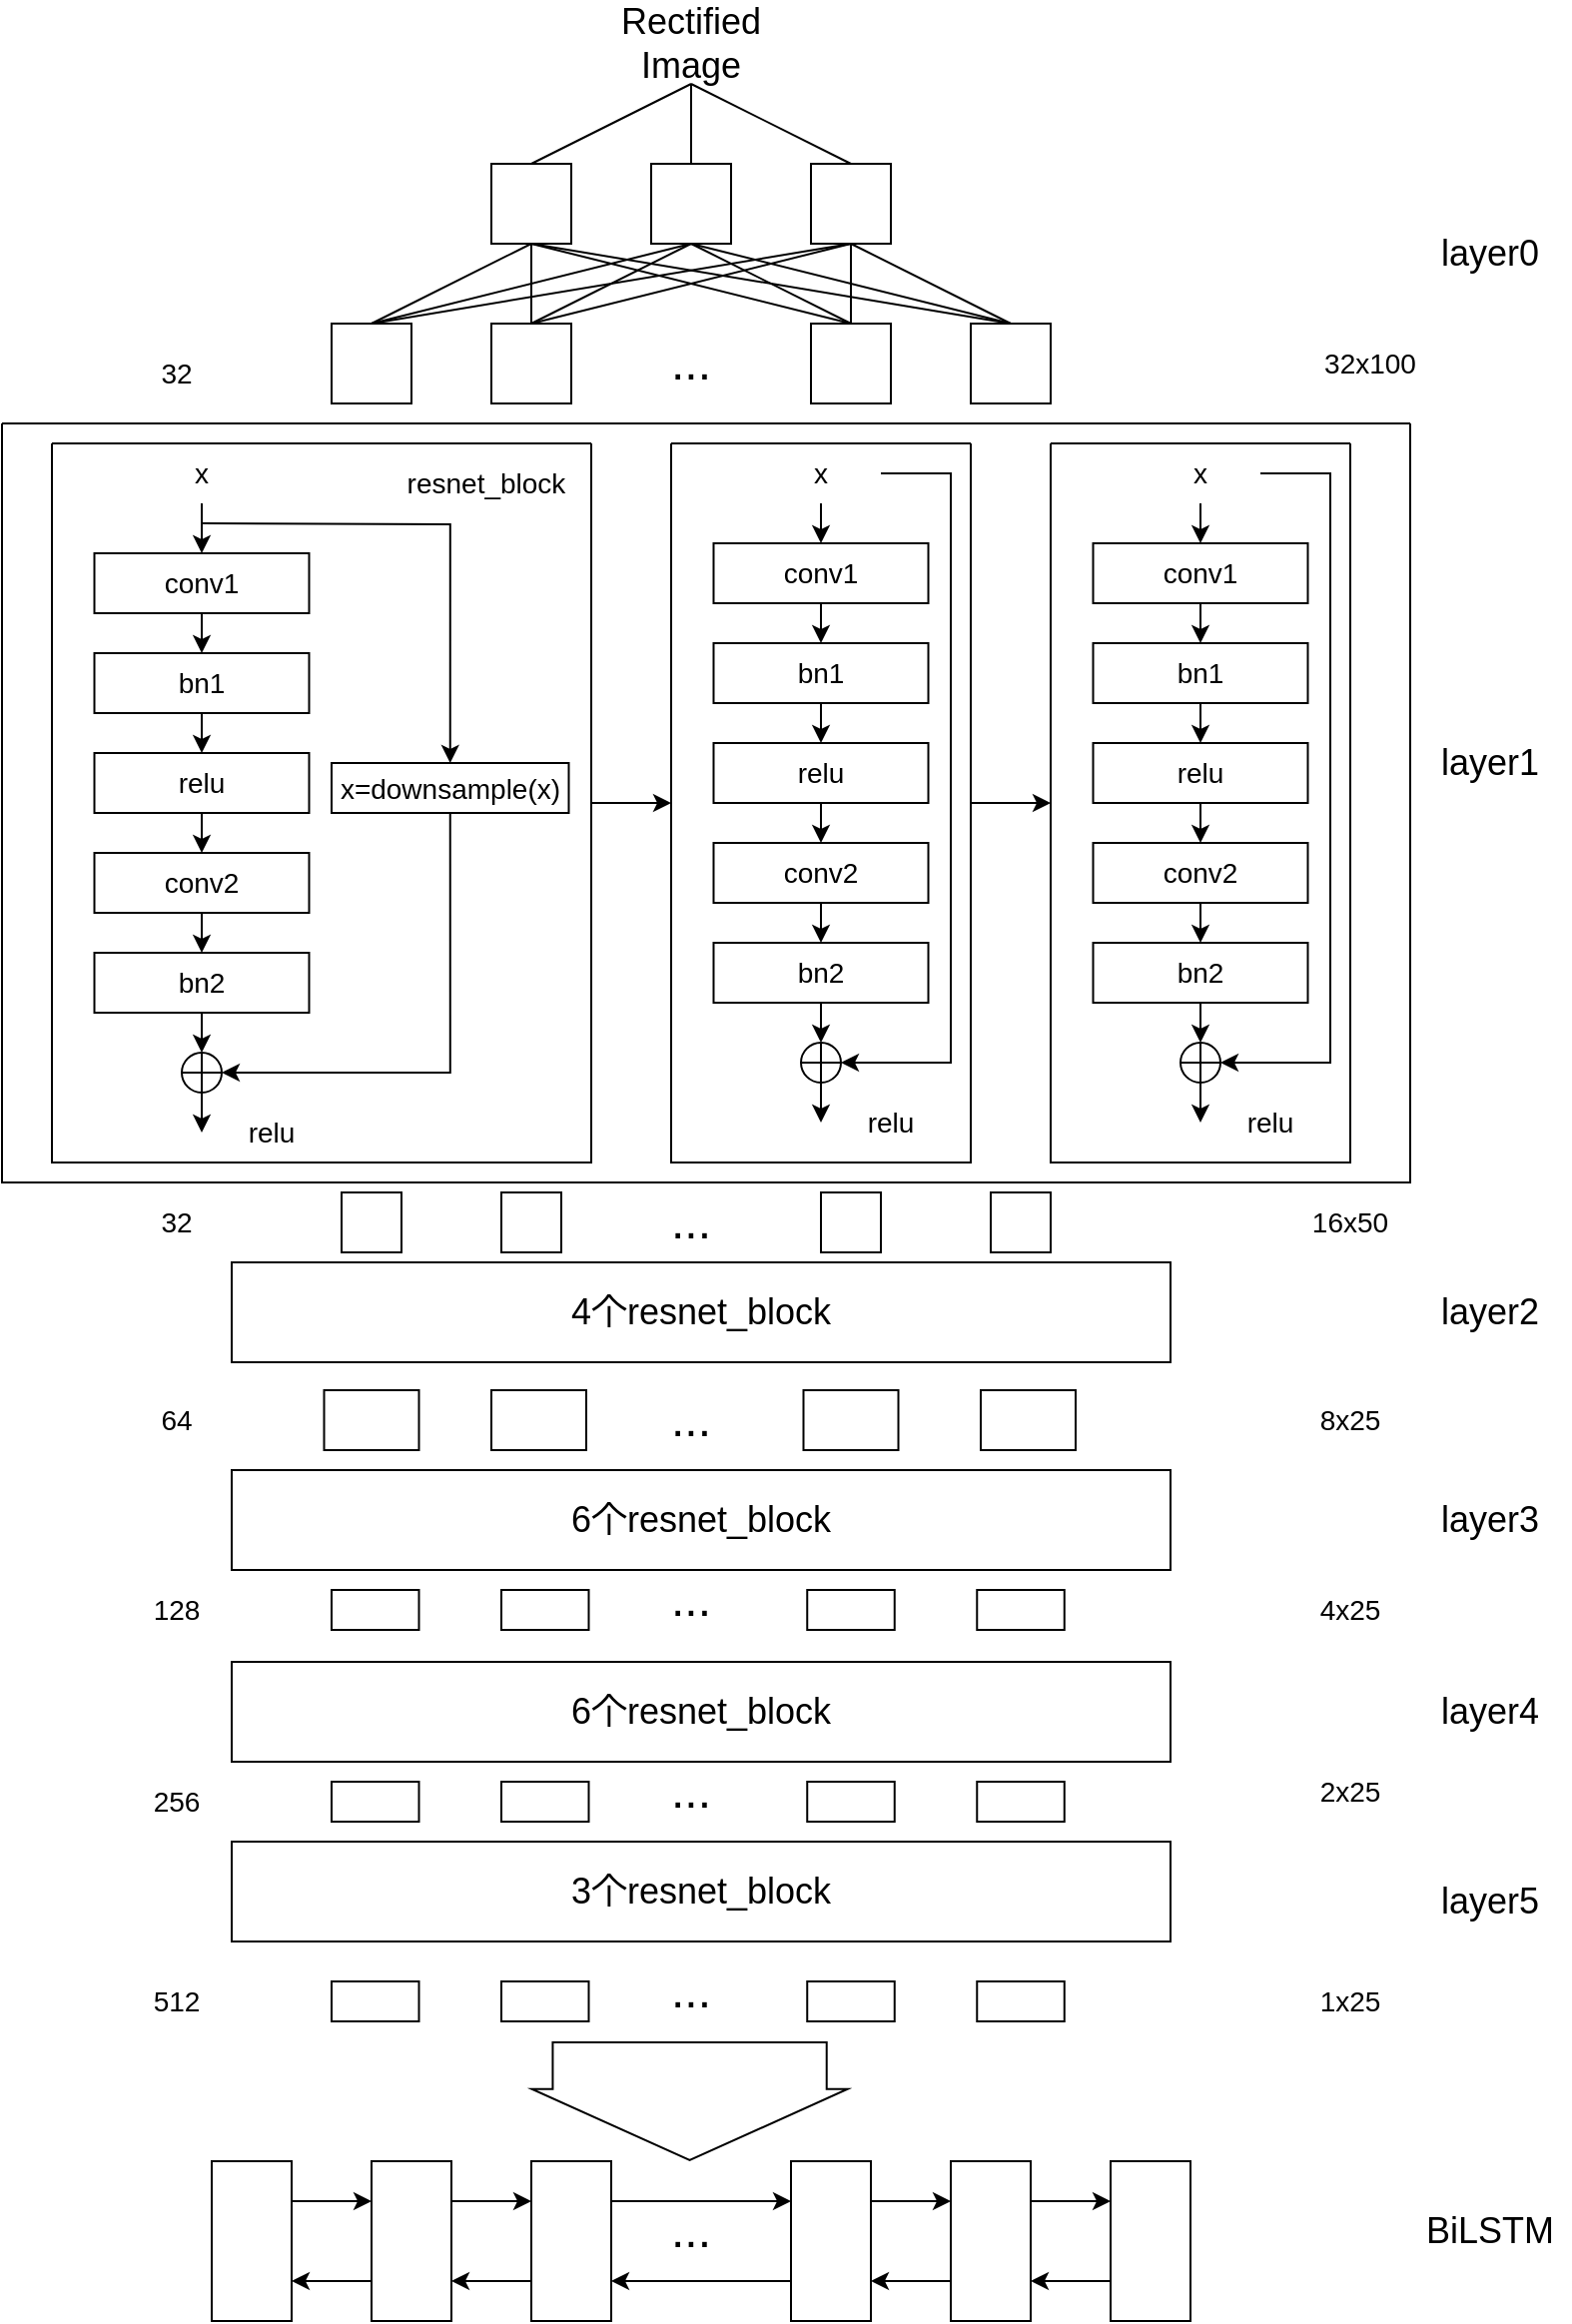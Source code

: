 <mxfile version="21.3.2" type="github">
  <diagram name="第 1 页" id="D8T1NSbYojLoOoO-aVT2">
    <mxGraphModel dx="1932" dy="511" grid="1" gridSize="10" guides="1" tooltips="1" connect="1" arrows="1" fold="1" page="1" pageScale="1" pageWidth="827" pageHeight="1169" math="0" shadow="0">
      <root>
        <mxCell id="0" />
        <mxCell id="1" parent="0" />
        <mxCell id="19CoJULS_3s1aGb-RFfC-10" value="&lt;font style=&quot;font-size: 18px;&quot;&gt;Rectified Image&lt;/font&gt;" style="text;html=1;strokeColor=none;fillColor=none;align=center;verticalAlign=middle;whiteSpace=wrap;rounded=0;" parent="1" vertex="1">
          <mxGeometry x="260" y="480" width="80" height="40" as="geometry" />
        </mxCell>
        <mxCell id="19CoJULS_3s1aGb-RFfC-12" value="&lt;font style=&quot;font-size: 24px;&quot;&gt;...&lt;/font&gt;" style="text;html=1;strokeColor=none;fillColor=none;align=center;verticalAlign=middle;whiteSpace=wrap;rounded=0;" parent="1" vertex="1">
          <mxGeometry x="270" y="645" width="60" height="30" as="geometry" />
        </mxCell>
        <mxCell id="19CoJULS_3s1aGb-RFfC-13" value="&lt;font style=&quot;font-size: 14px;&quot;&gt;32x100&lt;/font&gt;" style="text;html=1;strokeColor=none;fillColor=none;align=center;verticalAlign=middle;whiteSpace=wrap;rounded=0;" parent="1" vertex="1">
          <mxGeometry x="610" y="645" width="60" height="30" as="geometry" />
        </mxCell>
        <mxCell id="19CoJULS_3s1aGb-RFfC-14" value="&lt;span style=&quot;font-size: 18px;&quot;&gt;layer0&lt;/span&gt;" style="text;html=1;strokeColor=none;fillColor=none;align=center;verticalAlign=middle;whiteSpace=wrap;rounded=0;" parent="1" vertex="1">
          <mxGeometry x="660" y="585" width="80" height="40" as="geometry" />
        </mxCell>
        <mxCell id="19CoJULS_3s1aGb-RFfC-32" value="" style="endArrow=none;html=1;rounded=0;entryX=0.5;entryY=1;entryDx=0;entryDy=0;exitX=0.5;exitY=0;exitDx=0;exitDy=0;" parent="1" source="19CoJULS_3s1aGb-RFfC-192" target="19CoJULS_3s1aGb-RFfC-189" edge="1">
          <mxGeometry width="50" height="50" relative="1" as="geometry">
            <mxPoint x="200" y="340" as="sourcePoint" />
            <mxPoint x="260" y="340" as="targetPoint" />
          </mxGeometry>
        </mxCell>
        <mxCell id="19CoJULS_3s1aGb-RFfC-35" value="&lt;span style=&quot;font-size: 18px;&quot;&gt;layer1&lt;/span&gt;" style="text;html=1;strokeColor=none;fillColor=none;align=center;verticalAlign=middle;whiteSpace=wrap;rounded=0;" parent="1" vertex="1">
          <mxGeometry x="660" y="840" width="80" height="40" as="geometry" />
        </mxCell>
        <mxCell id="19CoJULS_3s1aGb-RFfC-64" value="" style="whiteSpace=wrap;html=1;aspect=fixed;" parent="1" vertex="1">
          <mxGeometry x="450" y="1075" width="30" height="30" as="geometry" />
        </mxCell>
        <mxCell id="19CoJULS_3s1aGb-RFfC-65" value="" style="whiteSpace=wrap;html=1;aspect=fixed;" parent="1" vertex="1">
          <mxGeometry x="365" y="1075" width="30" height="30" as="geometry" />
        </mxCell>
        <mxCell id="19CoJULS_3s1aGb-RFfC-66" value="" style="whiteSpace=wrap;html=1;aspect=fixed;" parent="1" vertex="1">
          <mxGeometry x="205" y="1075" width="30" height="30" as="geometry" />
        </mxCell>
        <mxCell id="19CoJULS_3s1aGb-RFfC-67" value="" style="whiteSpace=wrap;html=1;aspect=fixed;" parent="1" vertex="1">
          <mxGeometry x="125" y="1075" width="30" height="30" as="geometry" />
        </mxCell>
        <mxCell id="19CoJULS_3s1aGb-RFfC-69" value="&lt;font style=&quot;font-size: 14px;&quot;&gt;16x50&lt;/font&gt;" style="text;html=1;strokeColor=none;fillColor=none;align=center;verticalAlign=middle;whiteSpace=wrap;rounded=0;" parent="1" vertex="1">
          <mxGeometry x="600" y="1075" width="60" height="30" as="geometry" />
        </mxCell>
        <mxCell id="19CoJULS_3s1aGb-RFfC-96" value="&lt;font style=&quot;font-size: 24px;&quot;&gt;...&lt;/font&gt;" style="text;html=1;strokeColor=none;fillColor=none;align=center;verticalAlign=middle;whiteSpace=wrap;rounded=0;" parent="1" vertex="1">
          <mxGeometry x="270" y="1174" width="60" height="30" as="geometry" />
        </mxCell>
        <mxCell id="19CoJULS_3s1aGb-RFfC-97" value="&lt;font style=&quot;font-size: 14px;&quot;&gt;8x25&lt;/font&gt;" style="text;html=1;strokeColor=none;fillColor=none;align=center;verticalAlign=middle;whiteSpace=wrap;rounded=0;" parent="1" vertex="1">
          <mxGeometry x="600" y="1174" width="60" height="30" as="geometry" />
        </mxCell>
        <mxCell id="19CoJULS_3s1aGb-RFfC-121" value="" style="rounded=0;whiteSpace=wrap;html=1;" parent="1" vertex="1">
          <mxGeometry x="116.25" y="1174" width="47.5" height="30" as="geometry" />
        </mxCell>
        <mxCell id="19CoJULS_3s1aGb-RFfC-122" value="" style="rounded=0;whiteSpace=wrap;html=1;" parent="1" vertex="1">
          <mxGeometry x="200" y="1174" width="47.5" height="30" as="geometry" />
        </mxCell>
        <mxCell id="19CoJULS_3s1aGb-RFfC-123" value="" style="rounded=0;whiteSpace=wrap;html=1;" parent="1" vertex="1">
          <mxGeometry x="356.25" y="1174" width="47.5" height="30" as="geometry" />
        </mxCell>
        <mxCell id="19CoJULS_3s1aGb-RFfC-124" value="" style="rounded=0;whiteSpace=wrap;html=1;" parent="1" vertex="1">
          <mxGeometry x="445" y="1174" width="47.5" height="30" as="geometry" />
        </mxCell>
        <mxCell id="19CoJULS_3s1aGb-RFfC-126" value="&lt;font style=&quot;font-size: 14px;&quot;&gt;32&lt;/font&gt;" style="text;html=1;strokeColor=none;fillColor=none;align=center;verticalAlign=middle;whiteSpace=wrap;rounded=0;" parent="1" vertex="1">
          <mxGeometry y="645" width="85" height="40" as="geometry" />
        </mxCell>
        <mxCell id="19CoJULS_3s1aGb-RFfC-128" value="&lt;font style=&quot;font-size: 14px;&quot;&gt;64&lt;/font&gt;" style="text;html=1;strokeColor=none;fillColor=none;align=center;verticalAlign=middle;whiteSpace=wrap;rounded=0;" parent="1" vertex="1">
          <mxGeometry y="1169" width="85" height="40" as="geometry" />
        </mxCell>
        <mxCell id="19CoJULS_3s1aGb-RFfC-130" value="&lt;font style=&quot;font-size: 24px;&quot;&gt;...&lt;/font&gt;" style="text;html=1;strokeColor=none;fillColor=none;align=center;verticalAlign=middle;whiteSpace=wrap;rounded=0;" parent="1" vertex="1">
          <mxGeometry x="270" y="1264" width="60" height="30" as="geometry" />
        </mxCell>
        <mxCell id="19CoJULS_3s1aGb-RFfC-131" value="&lt;font style=&quot;font-size: 14px;&quot;&gt;4x25&lt;/font&gt;" style="text;html=1;strokeColor=none;fillColor=none;align=center;verticalAlign=middle;whiteSpace=wrap;rounded=0;" parent="1" vertex="1">
          <mxGeometry x="600" y="1269" width="60" height="30" as="geometry" />
        </mxCell>
        <mxCell id="19CoJULS_3s1aGb-RFfC-154" value="" style="rounded=0;whiteSpace=wrap;html=1;" parent="1" vertex="1">
          <mxGeometry x="443.13" y="1274" width="43.75" height="20" as="geometry" />
        </mxCell>
        <mxCell id="19CoJULS_3s1aGb-RFfC-158" value="" style="rounded=0;whiteSpace=wrap;html=1;" parent="1" vertex="1">
          <mxGeometry x="358.12" y="1274" width="43.75" height="20" as="geometry" />
        </mxCell>
        <mxCell id="19CoJULS_3s1aGb-RFfC-159" value="" style="rounded=0;whiteSpace=wrap;html=1;" parent="1" vertex="1">
          <mxGeometry x="205" y="1274" width="43.75" height="20" as="geometry" />
        </mxCell>
        <mxCell id="19CoJULS_3s1aGb-RFfC-160" value="" style="rounded=0;whiteSpace=wrap;html=1;" parent="1" vertex="1">
          <mxGeometry x="120" y="1274" width="43.75" height="20" as="geometry" />
        </mxCell>
        <mxCell id="19CoJULS_3s1aGb-RFfC-189" value="" style="whiteSpace=wrap;html=1;aspect=fixed;" parent="1" vertex="1">
          <mxGeometry x="200" y="560" width="40" height="40" as="geometry" />
        </mxCell>
        <mxCell id="19CoJULS_3s1aGb-RFfC-190" value="" style="whiteSpace=wrap;html=1;aspect=fixed;" parent="1" vertex="1">
          <mxGeometry x="280" y="560" width="40" height="40" as="geometry" />
        </mxCell>
        <mxCell id="19CoJULS_3s1aGb-RFfC-191" value="" style="whiteSpace=wrap;html=1;aspect=fixed;" parent="1" vertex="1">
          <mxGeometry x="360" y="560" width="40" height="40" as="geometry" />
        </mxCell>
        <mxCell id="19CoJULS_3s1aGb-RFfC-192" value="" style="whiteSpace=wrap;html=1;aspect=fixed;" parent="1" vertex="1">
          <mxGeometry x="120" y="640" width="40" height="40" as="geometry" />
        </mxCell>
        <mxCell id="19CoJULS_3s1aGb-RFfC-193" value="" style="whiteSpace=wrap;html=1;aspect=fixed;" parent="1" vertex="1">
          <mxGeometry x="200" y="640" width="40" height="40" as="geometry" />
        </mxCell>
        <mxCell id="19CoJULS_3s1aGb-RFfC-194" value="" style="whiteSpace=wrap;html=1;aspect=fixed;" parent="1" vertex="1">
          <mxGeometry x="360" y="640" width="40" height="40" as="geometry" />
        </mxCell>
        <mxCell id="19CoJULS_3s1aGb-RFfC-195" value="" style="whiteSpace=wrap;html=1;aspect=fixed;" parent="1" vertex="1">
          <mxGeometry x="440" y="640" width="40" height="40" as="geometry" />
        </mxCell>
        <mxCell id="19CoJULS_3s1aGb-RFfC-196" value="" style="endArrow=none;html=1;rounded=0;entryX=0.5;entryY=1;entryDx=0;entryDy=0;exitX=0.5;exitY=0;exitDx=0;exitDy=0;" parent="1" edge="1">
          <mxGeometry width="50" height="50" relative="1" as="geometry">
            <mxPoint x="220" y="640" as="sourcePoint" />
            <mxPoint x="300" y="600" as="targetPoint" />
          </mxGeometry>
        </mxCell>
        <mxCell id="19CoJULS_3s1aGb-RFfC-197" value="" style="endArrow=none;html=1;rounded=0;exitX=0.5;exitY=0;exitDx=0;exitDy=0;" parent="1" source="19CoJULS_3s1aGb-RFfC-194" edge="1">
          <mxGeometry width="50" height="50" relative="1" as="geometry">
            <mxPoint x="230" y="650" as="sourcePoint" />
            <mxPoint x="300" y="600" as="targetPoint" />
          </mxGeometry>
        </mxCell>
        <mxCell id="19CoJULS_3s1aGb-RFfC-198" value="" style="endArrow=none;html=1;rounded=0;exitX=0.5;exitY=0;exitDx=0;exitDy=0;" parent="1" edge="1">
          <mxGeometry width="50" height="50" relative="1" as="geometry">
            <mxPoint x="460" y="640" as="sourcePoint" />
            <mxPoint x="380" y="600" as="targetPoint" />
          </mxGeometry>
        </mxCell>
        <mxCell id="19CoJULS_3s1aGb-RFfC-199" value="" style="endArrow=none;html=1;rounded=0;exitX=0.5;exitY=0;exitDx=0;exitDy=0;entryX=0.5;entryY=1;entryDx=0;entryDy=0;" parent="1" source="19CoJULS_3s1aGb-RFfC-195" target="19CoJULS_3s1aGb-RFfC-190" edge="1">
          <mxGeometry width="50" height="50" relative="1" as="geometry">
            <mxPoint x="470" y="650" as="sourcePoint" />
            <mxPoint x="390" y="610" as="targetPoint" />
          </mxGeometry>
        </mxCell>
        <mxCell id="19CoJULS_3s1aGb-RFfC-200" value="" style="endArrow=none;html=1;rounded=0;entryX=0.5;entryY=1;entryDx=0;entryDy=0;" parent="1" target="19CoJULS_3s1aGb-RFfC-189" edge="1">
          <mxGeometry width="50" height="50" relative="1" as="geometry">
            <mxPoint x="460" y="640" as="sourcePoint" />
            <mxPoint x="310" y="610" as="targetPoint" />
          </mxGeometry>
        </mxCell>
        <mxCell id="19CoJULS_3s1aGb-RFfC-201" value="" style="endArrow=none;html=1;rounded=0;exitX=0.5;exitY=0;exitDx=0;exitDy=0;exitPerimeter=0;" parent="1" source="19CoJULS_3s1aGb-RFfC-192" edge="1">
          <mxGeometry width="50" height="50" relative="1" as="geometry">
            <mxPoint x="150" y="650" as="sourcePoint" />
            <mxPoint x="300" y="600" as="targetPoint" />
          </mxGeometry>
        </mxCell>
        <mxCell id="19CoJULS_3s1aGb-RFfC-202" value="" style="endArrow=none;html=1;rounded=0;entryX=0.5;entryY=1;entryDx=0;entryDy=0;" parent="1" target="19CoJULS_3s1aGb-RFfC-191" edge="1">
          <mxGeometry width="50" height="50" relative="1" as="geometry">
            <mxPoint x="140" y="640" as="sourcePoint" />
            <mxPoint x="310" y="610" as="targetPoint" />
          </mxGeometry>
        </mxCell>
        <mxCell id="19CoJULS_3s1aGb-RFfC-203" value="" style="endArrow=none;html=1;rounded=0;entryX=0.5;entryY=0;entryDx=0;entryDy=0;" parent="1" target="19CoJULS_3s1aGb-RFfC-193" edge="1">
          <mxGeometry width="50" height="50" relative="1" as="geometry">
            <mxPoint x="380" y="600" as="sourcePoint" />
            <mxPoint x="390" y="610" as="targetPoint" />
          </mxGeometry>
        </mxCell>
        <mxCell id="19CoJULS_3s1aGb-RFfC-204" value="" style="endArrow=none;html=1;rounded=0;" parent="1" edge="1">
          <mxGeometry width="50" height="50" relative="1" as="geometry">
            <mxPoint x="380" y="640" as="sourcePoint" />
            <mxPoint x="380" y="600" as="targetPoint" />
          </mxGeometry>
        </mxCell>
        <mxCell id="19CoJULS_3s1aGb-RFfC-205" value="" style="endArrow=none;html=1;rounded=0;entryX=0.5;entryY=1;entryDx=0;entryDy=0;exitX=0.5;exitY=0;exitDx=0;exitDy=0;" parent="1" source="19CoJULS_3s1aGb-RFfC-194" target="19CoJULS_3s1aGb-RFfC-189" edge="1">
          <mxGeometry width="50" height="50" relative="1" as="geometry">
            <mxPoint x="470" y="650" as="sourcePoint" />
            <mxPoint x="230" y="610" as="targetPoint" />
          </mxGeometry>
        </mxCell>
        <mxCell id="19CoJULS_3s1aGb-RFfC-206" value="" style="endArrow=none;html=1;rounded=0;entryX=0.5;entryY=1;entryDx=0;entryDy=0;exitX=0.5;exitY=0;exitDx=0;exitDy=0;" parent="1" source="19CoJULS_3s1aGb-RFfC-193" target="19CoJULS_3s1aGb-RFfC-189" edge="1">
          <mxGeometry width="50" height="50" relative="1" as="geometry">
            <mxPoint x="150" y="650" as="sourcePoint" />
            <mxPoint x="230" y="610" as="targetPoint" />
          </mxGeometry>
        </mxCell>
        <mxCell id="_zy6mxmBzzGPkQvw4hf9-5" style="edgeStyle=orthogonalEdgeStyle;rounded=0;orthogonalLoop=1;jettySize=auto;html=1;exitX=1;exitY=0.5;exitDx=0;exitDy=0;entryX=0;entryY=0.5;entryDx=0;entryDy=0;" edge="1" parent="1" source="19CoJULS_3s1aGb-RFfC-207" target="19CoJULS_3s1aGb-RFfC-228">
          <mxGeometry relative="1" as="geometry" />
        </mxCell>
        <mxCell id="19CoJULS_3s1aGb-RFfC-207" value="" style="swimlane;startSize=0;" parent="1" vertex="1">
          <mxGeometry x="290" y="700" width="150" height="360" as="geometry" />
        </mxCell>
        <mxCell id="19CoJULS_3s1aGb-RFfC-208" style="edgeStyle=orthogonalEdgeStyle;rounded=0;orthogonalLoop=1;jettySize=auto;html=1;exitX=0.5;exitY=1;exitDx=0;exitDy=0;entryX=0.5;entryY=0;entryDx=0;entryDy=0;" parent="19CoJULS_3s1aGb-RFfC-207" source="19CoJULS_3s1aGb-RFfC-209" target="19CoJULS_3s1aGb-RFfC-211" edge="1">
          <mxGeometry relative="1" as="geometry" />
        </mxCell>
        <mxCell id="19CoJULS_3s1aGb-RFfC-209" value="&lt;font style=&quot;font-size: 14px;&quot;&gt;conv1&lt;/font&gt;" style="rounded=0;whiteSpace=wrap;html=1;" parent="19CoJULS_3s1aGb-RFfC-207" vertex="1">
          <mxGeometry x="21.25" y="50" width="107.5" height="30" as="geometry" />
        </mxCell>
        <mxCell id="19CoJULS_3s1aGb-RFfC-210" style="edgeStyle=orthogonalEdgeStyle;rounded=0;orthogonalLoop=1;jettySize=auto;html=1;exitX=0.5;exitY=1;exitDx=0;exitDy=0;entryX=0.5;entryY=0;entryDx=0;entryDy=0;" parent="19CoJULS_3s1aGb-RFfC-207" source="19CoJULS_3s1aGb-RFfC-211" target="19CoJULS_3s1aGb-RFfC-213" edge="1">
          <mxGeometry relative="1" as="geometry" />
        </mxCell>
        <mxCell id="19CoJULS_3s1aGb-RFfC-211" value="&lt;span style=&quot;font-size: 14px;&quot;&gt;bn1&lt;/span&gt;" style="rounded=0;whiteSpace=wrap;html=1;" parent="19CoJULS_3s1aGb-RFfC-207" vertex="1">
          <mxGeometry x="21.25" y="100" width="107.5" height="30" as="geometry" />
        </mxCell>
        <mxCell id="19CoJULS_3s1aGb-RFfC-212" style="edgeStyle=orthogonalEdgeStyle;rounded=0;orthogonalLoop=1;jettySize=auto;html=1;exitX=0.5;exitY=1;exitDx=0;exitDy=0;entryX=0.5;entryY=0;entryDx=0;entryDy=0;" parent="19CoJULS_3s1aGb-RFfC-207" source="19CoJULS_3s1aGb-RFfC-213" target="19CoJULS_3s1aGb-RFfC-215" edge="1">
          <mxGeometry relative="1" as="geometry" />
        </mxCell>
        <mxCell id="19CoJULS_3s1aGb-RFfC-213" value="&lt;span style=&quot;font-size: 14px;&quot;&gt;relu&lt;/span&gt;" style="rounded=0;whiteSpace=wrap;html=1;" parent="19CoJULS_3s1aGb-RFfC-207" vertex="1">
          <mxGeometry x="21.25" y="150" width="107.5" height="30" as="geometry" />
        </mxCell>
        <mxCell id="19CoJULS_3s1aGb-RFfC-214" style="edgeStyle=orthogonalEdgeStyle;rounded=0;orthogonalLoop=1;jettySize=auto;html=1;exitX=0.5;exitY=1;exitDx=0;exitDy=0;entryX=0.5;entryY=0;entryDx=0;entryDy=0;" parent="19CoJULS_3s1aGb-RFfC-207" source="19CoJULS_3s1aGb-RFfC-215" target="19CoJULS_3s1aGb-RFfC-217" edge="1">
          <mxGeometry relative="1" as="geometry" />
        </mxCell>
        <mxCell id="19CoJULS_3s1aGb-RFfC-215" value="&lt;span style=&quot;font-size: 14px;&quot;&gt;conv2&lt;/span&gt;" style="rounded=0;whiteSpace=wrap;html=1;" parent="19CoJULS_3s1aGb-RFfC-207" vertex="1">
          <mxGeometry x="21.25" y="200" width="107.5" height="30" as="geometry" />
        </mxCell>
        <mxCell id="19CoJULS_3s1aGb-RFfC-216" style="edgeStyle=orthogonalEdgeStyle;rounded=0;orthogonalLoop=1;jettySize=auto;html=1;exitX=0.5;exitY=1;exitDx=0;exitDy=0;" parent="19CoJULS_3s1aGb-RFfC-207" source="19CoJULS_3s1aGb-RFfC-217" edge="1">
          <mxGeometry relative="1" as="geometry">
            <mxPoint x="75" y="300" as="targetPoint" />
          </mxGeometry>
        </mxCell>
        <mxCell id="19CoJULS_3s1aGb-RFfC-217" value="&lt;span style=&quot;font-size: 14px;&quot;&gt;bn2&lt;/span&gt;" style="rounded=0;whiteSpace=wrap;html=1;" parent="19CoJULS_3s1aGb-RFfC-207" vertex="1">
          <mxGeometry x="21.25" y="250" width="107.5" height="30" as="geometry" />
        </mxCell>
        <mxCell id="19CoJULS_3s1aGb-RFfC-218" style="edgeStyle=orthogonalEdgeStyle;rounded=0;orthogonalLoop=1;jettySize=auto;html=1;exitX=0.5;exitY=1;exitDx=0;exitDy=0;" parent="19CoJULS_3s1aGb-RFfC-207" source="19CoJULS_3s1aGb-RFfC-219" edge="1">
          <mxGeometry relative="1" as="geometry">
            <mxPoint x="74.759" y="320.103" as="targetPoint" />
          </mxGeometry>
        </mxCell>
        <mxCell id="19CoJULS_3s1aGb-RFfC-219" value="" style="ellipse;whiteSpace=wrap;html=1;aspect=fixed;" parent="19CoJULS_3s1aGb-RFfC-207" vertex="1">
          <mxGeometry x="65" y="300" width="20" height="20" as="geometry" />
        </mxCell>
        <mxCell id="19CoJULS_3s1aGb-RFfC-220" value="" style="endArrow=none;html=1;rounded=0;entryX=1;entryY=0.5;entryDx=0;entryDy=0;exitX=0;exitY=0.5;exitDx=0;exitDy=0;" parent="19CoJULS_3s1aGb-RFfC-207" source="19CoJULS_3s1aGb-RFfC-219" target="19CoJULS_3s1aGb-RFfC-219" edge="1">
          <mxGeometry width="50" height="50" relative="1" as="geometry">
            <mxPoint x="150" y="240" as="sourcePoint" />
            <mxPoint x="200" y="190" as="targetPoint" />
          </mxGeometry>
        </mxCell>
        <mxCell id="19CoJULS_3s1aGb-RFfC-221" value="" style="endArrow=none;html=1;rounded=0;entryX=0.5;entryY=1;entryDx=0;entryDy=0;exitX=0.5;exitY=0;exitDx=0;exitDy=0;" parent="19CoJULS_3s1aGb-RFfC-207" source="19CoJULS_3s1aGb-RFfC-219" target="19CoJULS_3s1aGb-RFfC-219" edge="1">
          <mxGeometry width="50" height="50" relative="1" as="geometry">
            <mxPoint x="150" y="240" as="sourcePoint" />
            <mxPoint x="200" y="190" as="targetPoint" />
          </mxGeometry>
        </mxCell>
        <mxCell id="19CoJULS_3s1aGb-RFfC-222" style="edgeStyle=orthogonalEdgeStyle;rounded=0;orthogonalLoop=1;jettySize=auto;html=1;exitX=0.5;exitY=1;exitDx=0;exitDy=0;entryX=0.5;entryY=0;entryDx=0;entryDy=0;" parent="19CoJULS_3s1aGb-RFfC-207" source="19CoJULS_3s1aGb-RFfC-224" target="19CoJULS_3s1aGb-RFfC-209" edge="1">
          <mxGeometry relative="1" as="geometry" />
        </mxCell>
        <mxCell id="19CoJULS_3s1aGb-RFfC-223" style="edgeStyle=orthogonalEdgeStyle;rounded=0;orthogonalLoop=1;jettySize=auto;html=1;exitX=1;exitY=0.5;exitDx=0;exitDy=0;entryX=1;entryY=0.5;entryDx=0;entryDy=0;" parent="19CoJULS_3s1aGb-RFfC-207" source="19CoJULS_3s1aGb-RFfC-224" target="19CoJULS_3s1aGb-RFfC-219" edge="1">
          <mxGeometry relative="1" as="geometry">
            <Array as="points">
              <mxPoint x="140" y="15" />
              <mxPoint x="140" y="310" />
            </Array>
          </mxGeometry>
        </mxCell>
        <mxCell id="19CoJULS_3s1aGb-RFfC-224" value="&lt;font style=&quot;font-size: 14px;&quot;&gt;x&lt;/font&gt;" style="text;html=1;strokeColor=none;fillColor=none;align=center;verticalAlign=middle;whiteSpace=wrap;rounded=0;" parent="19CoJULS_3s1aGb-RFfC-207" vertex="1">
          <mxGeometry x="45" width="60" height="30" as="geometry" />
        </mxCell>
        <mxCell id="19CoJULS_3s1aGb-RFfC-225" value="&lt;font style=&quot;font-size: 14px;&quot;&gt;relu&lt;/font&gt;" style="text;html=1;strokeColor=none;fillColor=none;align=center;verticalAlign=middle;whiteSpace=wrap;rounded=0;" parent="19CoJULS_3s1aGb-RFfC-207" vertex="1">
          <mxGeometry x="80" y="325" width="60" height="30" as="geometry" />
        </mxCell>
        <mxCell id="19CoJULS_3s1aGb-RFfC-226" value="" style="edgeStyle=orthogonalEdgeStyle;rounded=0;orthogonalLoop=1;jettySize=auto;html=1;" parent="1" source="19CoJULS_3s1aGb-RFfC-219" edge="1">
          <mxGeometry relative="1" as="geometry">
            <mxPoint x="365" y="1040" as="targetPoint" />
            <Array as="points">
              <mxPoint x="365" y="1040" />
            </Array>
          </mxGeometry>
        </mxCell>
        <mxCell id="19CoJULS_3s1aGb-RFfC-228" value="" style="swimlane;startSize=0;" parent="1" vertex="1">
          <mxGeometry x="480" y="700" width="150" height="360" as="geometry" />
        </mxCell>
        <mxCell id="19CoJULS_3s1aGb-RFfC-229" style="edgeStyle=orthogonalEdgeStyle;rounded=0;orthogonalLoop=1;jettySize=auto;html=1;exitX=0.5;exitY=1;exitDx=0;exitDy=0;entryX=0.5;entryY=0;entryDx=0;entryDy=0;" parent="19CoJULS_3s1aGb-RFfC-228" source="19CoJULS_3s1aGb-RFfC-230" target="19CoJULS_3s1aGb-RFfC-232" edge="1">
          <mxGeometry relative="1" as="geometry" />
        </mxCell>
        <mxCell id="19CoJULS_3s1aGb-RFfC-230" value="&lt;font style=&quot;font-size: 14px;&quot;&gt;conv1&lt;/font&gt;" style="rounded=0;whiteSpace=wrap;html=1;" parent="19CoJULS_3s1aGb-RFfC-228" vertex="1">
          <mxGeometry x="21.25" y="50" width="107.5" height="30" as="geometry" />
        </mxCell>
        <mxCell id="19CoJULS_3s1aGb-RFfC-231" style="edgeStyle=orthogonalEdgeStyle;rounded=0;orthogonalLoop=1;jettySize=auto;html=1;exitX=0.5;exitY=1;exitDx=0;exitDy=0;entryX=0.5;entryY=0;entryDx=0;entryDy=0;" parent="19CoJULS_3s1aGb-RFfC-228" source="19CoJULS_3s1aGb-RFfC-232" target="19CoJULS_3s1aGb-RFfC-234" edge="1">
          <mxGeometry relative="1" as="geometry" />
        </mxCell>
        <mxCell id="19CoJULS_3s1aGb-RFfC-232" value="&lt;span style=&quot;font-size: 14px;&quot;&gt;bn1&lt;/span&gt;" style="rounded=0;whiteSpace=wrap;html=1;" parent="19CoJULS_3s1aGb-RFfC-228" vertex="1">
          <mxGeometry x="21.25" y="100" width="107.5" height="30" as="geometry" />
        </mxCell>
        <mxCell id="19CoJULS_3s1aGb-RFfC-233" style="edgeStyle=orthogonalEdgeStyle;rounded=0;orthogonalLoop=1;jettySize=auto;html=1;exitX=0.5;exitY=1;exitDx=0;exitDy=0;entryX=0.5;entryY=0;entryDx=0;entryDy=0;" parent="19CoJULS_3s1aGb-RFfC-228" source="19CoJULS_3s1aGb-RFfC-234" target="19CoJULS_3s1aGb-RFfC-236" edge="1">
          <mxGeometry relative="1" as="geometry" />
        </mxCell>
        <mxCell id="19CoJULS_3s1aGb-RFfC-234" value="&lt;span style=&quot;font-size: 14px;&quot;&gt;relu&lt;/span&gt;" style="rounded=0;whiteSpace=wrap;html=1;" parent="19CoJULS_3s1aGb-RFfC-228" vertex="1">
          <mxGeometry x="21.25" y="150" width="107.5" height="30" as="geometry" />
        </mxCell>
        <mxCell id="19CoJULS_3s1aGb-RFfC-235" style="edgeStyle=orthogonalEdgeStyle;rounded=0;orthogonalLoop=1;jettySize=auto;html=1;exitX=0.5;exitY=1;exitDx=0;exitDy=0;entryX=0.5;entryY=0;entryDx=0;entryDy=0;" parent="19CoJULS_3s1aGb-RFfC-228" source="19CoJULS_3s1aGb-RFfC-236" target="19CoJULS_3s1aGb-RFfC-238" edge="1">
          <mxGeometry relative="1" as="geometry" />
        </mxCell>
        <mxCell id="19CoJULS_3s1aGb-RFfC-236" value="&lt;span style=&quot;font-size: 14px;&quot;&gt;conv2&lt;/span&gt;" style="rounded=0;whiteSpace=wrap;html=1;" parent="19CoJULS_3s1aGb-RFfC-228" vertex="1">
          <mxGeometry x="21.25" y="200" width="107.5" height="30" as="geometry" />
        </mxCell>
        <mxCell id="19CoJULS_3s1aGb-RFfC-237" style="edgeStyle=orthogonalEdgeStyle;rounded=0;orthogonalLoop=1;jettySize=auto;html=1;exitX=0.5;exitY=1;exitDx=0;exitDy=0;" parent="19CoJULS_3s1aGb-RFfC-228" source="19CoJULS_3s1aGb-RFfC-238" edge="1">
          <mxGeometry relative="1" as="geometry">
            <mxPoint x="75" y="300" as="targetPoint" />
          </mxGeometry>
        </mxCell>
        <mxCell id="19CoJULS_3s1aGb-RFfC-238" value="&lt;span style=&quot;font-size: 14px;&quot;&gt;bn2&lt;/span&gt;" style="rounded=0;whiteSpace=wrap;html=1;" parent="19CoJULS_3s1aGb-RFfC-228" vertex="1">
          <mxGeometry x="21.25" y="250" width="107.5" height="30" as="geometry" />
        </mxCell>
        <mxCell id="19CoJULS_3s1aGb-RFfC-239" style="edgeStyle=orthogonalEdgeStyle;rounded=0;orthogonalLoop=1;jettySize=auto;html=1;exitX=0.5;exitY=1;exitDx=0;exitDy=0;" parent="19CoJULS_3s1aGb-RFfC-228" source="19CoJULS_3s1aGb-RFfC-240" edge="1">
          <mxGeometry relative="1" as="geometry">
            <mxPoint x="74.759" y="320.103" as="targetPoint" />
          </mxGeometry>
        </mxCell>
        <mxCell id="19CoJULS_3s1aGb-RFfC-240" value="" style="ellipse;whiteSpace=wrap;html=1;aspect=fixed;" parent="19CoJULS_3s1aGb-RFfC-228" vertex="1">
          <mxGeometry x="65" y="300" width="20" height="20" as="geometry" />
        </mxCell>
        <mxCell id="19CoJULS_3s1aGb-RFfC-241" value="" style="endArrow=none;html=1;rounded=0;entryX=1;entryY=0.5;entryDx=0;entryDy=0;exitX=0;exitY=0.5;exitDx=0;exitDy=0;" parent="19CoJULS_3s1aGb-RFfC-228" source="19CoJULS_3s1aGb-RFfC-240" target="19CoJULS_3s1aGb-RFfC-240" edge="1">
          <mxGeometry width="50" height="50" relative="1" as="geometry">
            <mxPoint x="150" y="240" as="sourcePoint" />
            <mxPoint x="200" y="190" as="targetPoint" />
          </mxGeometry>
        </mxCell>
        <mxCell id="19CoJULS_3s1aGb-RFfC-242" value="" style="endArrow=none;html=1;rounded=0;entryX=0.5;entryY=1;entryDx=0;entryDy=0;exitX=0.5;exitY=0;exitDx=0;exitDy=0;" parent="19CoJULS_3s1aGb-RFfC-228" source="19CoJULS_3s1aGb-RFfC-240" target="19CoJULS_3s1aGb-RFfC-240" edge="1">
          <mxGeometry width="50" height="50" relative="1" as="geometry">
            <mxPoint x="150" y="240" as="sourcePoint" />
            <mxPoint x="200" y="190" as="targetPoint" />
          </mxGeometry>
        </mxCell>
        <mxCell id="19CoJULS_3s1aGb-RFfC-243" style="edgeStyle=orthogonalEdgeStyle;rounded=0;orthogonalLoop=1;jettySize=auto;html=1;exitX=0.5;exitY=1;exitDx=0;exitDy=0;entryX=0.5;entryY=0;entryDx=0;entryDy=0;" parent="19CoJULS_3s1aGb-RFfC-228" source="19CoJULS_3s1aGb-RFfC-245" target="19CoJULS_3s1aGb-RFfC-230" edge="1">
          <mxGeometry relative="1" as="geometry" />
        </mxCell>
        <mxCell id="19CoJULS_3s1aGb-RFfC-244" style="edgeStyle=orthogonalEdgeStyle;rounded=0;orthogonalLoop=1;jettySize=auto;html=1;exitX=1;exitY=0.5;exitDx=0;exitDy=0;entryX=1;entryY=0.5;entryDx=0;entryDy=0;" parent="19CoJULS_3s1aGb-RFfC-228" source="19CoJULS_3s1aGb-RFfC-245" target="19CoJULS_3s1aGb-RFfC-240" edge="1">
          <mxGeometry relative="1" as="geometry">
            <Array as="points">
              <mxPoint x="140" y="15" />
              <mxPoint x="140" y="310" />
            </Array>
          </mxGeometry>
        </mxCell>
        <mxCell id="19CoJULS_3s1aGb-RFfC-245" value="&lt;font style=&quot;font-size: 14px;&quot;&gt;x&lt;/font&gt;" style="text;html=1;strokeColor=none;fillColor=none;align=center;verticalAlign=middle;whiteSpace=wrap;rounded=0;" parent="19CoJULS_3s1aGb-RFfC-228" vertex="1">
          <mxGeometry x="45" width="60" height="30" as="geometry" />
        </mxCell>
        <mxCell id="19CoJULS_3s1aGb-RFfC-246" value="&lt;font style=&quot;font-size: 14px;&quot;&gt;relu&lt;/font&gt;" style="text;html=1;strokeColor=none;fillColor=none;align=center;verticalAlign=middle;whiteSpace=wrap;rounded=0;" parent="19CoJULS_3s1aGb-RFfC-228" vertex="1">
          <mxGeometry x="80" y="325" width="60" height="30" as="geometry" />
        </mxCell>
        <mxCell id="19CoJULS_3s1aGb-RFfC-247" value="" style="edgeStyle=orthogonalEdgeStyle;rounded=0;orthogonalLoop=1;jettySize=auto;html=1;" parent="19CoJULS_3s1aGb-RFfC-228" source="19CoJULS_3s1aGb-RFfC-240" edge="1">
          <mxGeometry relative="1" as="geometry">
            <mxPoint x="75" y="340" as="targetPoint" />
            <Array as="points">
              <mxPoint x="75" y="340" />
            </Array>
          </mxGeometry>
        </mxCell>
        <mxCell id="19CoJULS_3s1aGb-RFfC-249" value="&lt;font style=&quot;font-size: 24px;&quot;&gt;...&lt;/font&gt;" style="text;html=1;strokeColor=none;fillColor=none;align=center;verticalAlign=middle;whiteSpace=wrap;rounded=0;" parent="1" vertex="1">
          <mxGeometry x="270" y="1075" width="60" height="30" as="geometry" />
        </mxCell>
        <mxCell id="19CoJULS_3s1aGb-RFfC-250" value="&lt;font style=&quot;font-size: 14px;&quot;&gt;32&lt;/font&gt;" style="text;html=1;strokeColor=none;fillColor=none;align=center;verticalAlign=middle;whiteSpace=wrap;rounded=0;" parent="1" vertex="1">
          <mxGeometry y="1070" width="85" height="40" as="geometry" />
        </mxCell>
        <mxCell id="19CoJULS_3s1aGb-RFfC-253" value="&lt;font style=&quot;font-size: 18px;&quot;&gt;4个resnet_block&lt;/font&gt;" style="rounded=0;whiteSpace=wrap;html=1;" parent="1" vertex="1">
          <mxGeometry x="70" y="1110" width="470" height="50" as="geometry" />
        </mxCell>
        <mxCell id="19CoJULS_3s1aGb-RFfC-254" value="&lt;font style=&quot;font-size: 18px;&quot;&gt;6个resnet_block&lt;/font&gt;" style="rounded=0;whiteSpace=wrap;html=1;" parent="1" vertex="1">
          <mxGeometry x="70" y="1214" width="470" height="50" as="geometry" />
        </mxCell>
        <mxCell id="19CoJULS_3s1aGb-RFfC-257" value="&lt;font style=&quot;font-size: 24px;&quot;&gt;...&lt;/font&gt;" style="text;html=1;strokeColor=none;fillColor=none;align=center;verticalAlign=middle;whiteSpace=wrap;rounded=0;" parent="1" vertex="1">
          <mxGeometry x="270" y="1360" width="60" height="30" as="geometry" />
        </mxCell>
        <mxCell id="19CoJULS_3s1aGb-RFfC-258" value="&lt;font style=&quot;font-size: 14px;&quot;&gt;2x25&lt;/font&gt;" style="text;html=1;strokeColor=none;fillColor=none;align=center;verticalAlign=middle;whiteSpace=wrap;rounded=0;" parent="1" vertex="1">
          <mxGeometry x="600" y="1360" width="60" height="30" as="geometry" />
        </mxCell>
        <mxCell id="19CoJULS_3s1aGb-RFfC-259" value="" style="rounded=0;whiteSpace=wrap;html=1;" parent="1" vertex="1">
          <mxGeometry x="443.13" y="1370" width="43.75" height="20" as="geometry" />
        </mxCell>
        <mxCell id="19CoJULS_3s1aGb-RFfC-260" value="" style="rounded=0;whiteSpace=wrap;html=1;" parent="1" vertex="1">
          <mxGeometry x="358.12" y="1370" width="43.75" height="20" as="geometry" />
        </mxCell>
        <mxCell id="19CoJULS_3s1aGb-RFfC-261" value="" style="rounded=0;whiteSpace=wrap;html=1;" parent="1" vertex="1">
          <mxGeometry x="205" y="1370" width="43.75" height="20" as="geometry" />
        </mxCell>
        <mxCell id="19CoJULS_3s1aGb-RFfC-262" value="" style="rounded=0;whiteSpace=wrap;html=1;" parent="1" vertex="1">
          <mxGeometry x="120" y="1370" width="43.75" height="20" as="geometry" />
        </mxCell>
        <mxCell id="19CoJULS_3s1aGb-RFfC-263" value="&lt;font style=&quot;font-size: 18px;&quot;&gt;6个resnet_block&lt;/font&gt;" style="rounded=0;whiteSpace=wrap;html=1;" parent="1" vertex="1">
          <mxGeometry x="70" y="1310" width="470" height="50" as="geometry" />
        </mxCell>
        <mxCell id="19CoJULS_3s1aGb-RFfC-264" value="&lt;font style=&quot;font-size: 24px;&quot;&gt;...&lt;/font&gt;" style="text;html=1;strokeColor=none;fillColor=none;align=center;verticalAlign=middle;whiteSpace=wrap;rounded=0;" parent="1" vertex="1">
          <mxGeometry x="270" y="1460" width="60" height="30" as="geometry" />
        </mxCell>
        <mxCell id="19CoJULS_3s1aGb-RFfC-265" value="&lt;font style=&quot;font-size: 14px;&quot;&gt;1x25&lt;/font&gt;" style="text;html=1;strokeColor=none;fillColor=none;align=center;verticalAlign=middle;whiteSpace=wrap;rounded=0;" parent="1" vertex="1">
          <mxGeometry x="600" y="1465" width="60" height="30" as="geometry" />
        </mxCell>
        <mxCell id="19CoJULS_3s1aGb-RFfC-266" value="" style="rounded=0;whiteSpace=wrap;html=1;" parent="1" vertex="1">
          <mxGeometry x="443.13" y="1470" width="43.75" height="20" as="geometry" />
        </mxCell>
        <mxCell id="19CoJULS_3s1aGb-RFfC-267" value="" style="rounded=0;whiteSpace=wrap;html=1;" parent="1" vertex="1">
          <mxGeometry x="358.12" y="1470" width="43.75" height="20" as="geometry" />
        </mxCell>
        <mxCell id="19CoJULS_3s1aGb-RFfC-268" value="" style="rounded=0;whiteSpace=wrap;html=1;" parent="1" vertex="1">
          <mxGeometry x="205" y="1470" width="43.75" height="20" as="geometry" />
        </mxCell>
        <mxCell id="19CoJULS_3s1aGb-RFfC-269" value="" style="rounded=0;whiteSpace=wrap;html=1;" parent="1" vertex="1">
          <mxGeometry x="120" y="1470" width="43.75" height="20" as="geometry" />
        </mxCell>
        <mxCell id="19CoJULS_3s1aGb-RFfC-270" value="&lt;font style=&quot;font-size: 18px;&quot;&gt;3个resnet_block&lt;/font&gt;" style="rounded=0;whiteSpace=wrap;html=1;" parent="1" vertex="1">
          <mxGeometry x="70" y="1400" width="470" height="50" as="geometry" />
        </mxCell>
        <mxCell id="19CoJULS_3s1aGb-RFfC-271" value="&lt;font style=&quot;font-size: 14px;&quot;&gt;128&lt;/font&gt;" style="text;html=1;strokeColor=none;fillColor=none;align=center;verticalAlign=middle;whiteSpace=wrap;rounded=0;" parent="1" vertex="1">
          <mxGeometry y="1264" width="85" height="40" as="geometry" />
        </mxCell>
        <mxCell id="19CoJULS_3s1aGb-RFfC-272" value="&lt;font style=&quot;font-size: 14px;&quot;&gt;256&lt;/font&gt;" style="text;html=1;strokeColor=none;fillColor=none;align=center;verticalAlign=middle;whiteSpace=wrap;rounded=0;" parent="1" vertex="1">
          <mxGeometry y="1360" width="85" height="40" as="geometry" />
        </mxCell>
        <mxCell id="19CoJULS_3s1aGb-RFfC-273" value="&lt;font style=&quot;font-size: 14px;&quot;&gt;512&lt;/font&gt;" style="text;html=1;strokeColor=none;fillColor=none;align=center;verticalAlign=middle;whiteSpace=wrap;rounded=0;" parent="1" vertex="1">
          <mxGeometry y="1460" width="85" height="40" as="geometry" />
        </mxCell>
        <mxCell id="19CoJULS_3s1aGb-RFfC-275" value="" style="endArrow=classic;html=1;rounded=0;shape=flexArrow;width=137.143;endSize=11.557;" parent="1" edge="1">
          <mxGeometry width="50" height="50" relative="1" as="geometry">
            <mxPoint x="299.29" y="1500" as="sourcePoint" />
            <mxPoint x="299.29" y="1560" as="targetPoint" />
          </mxGeometry>
        </mxCell>
        <mxCell id="19CoJULS_3s1aGb-RFfC-296" value="&lt;font style=&quot;font-size: 18px;&quot;&gt;BiLSTM&lt;/font&gt;" style="text;html=1;strokeColor=none;fillColor=none;align=center;verticalAlign=middle;whiteSpace=wrap;rounded=0;" parent="1" vertex="1">
          <mxGeometry x="670" y="1580" width="60" height="30" as="geometry" />
        </mxCell>
        <mxCell id="19CoJULS_3s1aGb-RFfC-297" value="" style="endArrow=none;html=1;rounded=0;entryX=0.5;entryY=1;entryDx=0;entryDy=0;exitX=0.5;exitY=0;exitDx=0;exitDy=0;" parent="1" source="19CoJULS_3s1aGb-RFfC-190" target="19CoJULS_3s1aGb-RFfC-10" edge="1">
          <mxGeometry width="50" height="50" relative="1" as="geometry">
            <mxPoint x="230" y="650" as="sourcePoint" />
            <mxPoint x="230" y="610" as="targetPoint" />
          </mxGeometry>
        </mxCell>
        <mxCell id="19CoJULS_3s1aGb-RFfC-298" value="" style="endArrow=none;html=1;rounded=0;entryX=0.5;entryY=1;entryDx=0;entryDy=0;exitX=0.5;exitY=0;exitDx=0;exitDy=0;" parent="1" source="19CoJULS_3s1aGb-RFfC-191" target="19CoJULS_3s1aGb-RFfC-10" edge="1">
          <mxGeometry width="50" height="50" relative="1" as="geometry">
            <mxPoint x="310" y="570" as="sourcePoint" />
            <mxPoint x="310" y="530" as="targetPoint" />
          </mxGeometry>
        </mxCell>
        <mxCell id="19CoJULS_3s1aGb-RFfC-299" value="" style="endArrow=none;html=1;rounded=0;exitX=0.5;exitY=0;exitDx=0;exitDy=0;" parent="1" source="19CoJULS_3s1aGb-RFfC-189" edge="1">
          <mxGeometry width="50" height="50" relative="1" as="geometry">
            <mxPoint x="310" y="570" as="sourcePoint" />
            <mxPoint x="300" y="520" as="targetPoint" />
          </mxGeometry>
        </mxCell>
        <mxCell id="_zy6mxmBzzGPkQvw4hf9-4" style="edgeStyle=orthogonalEdgeStyle;rounded=0;orthogonalLoop=1;jettySize=auto;html=1;exitX=1;exitY=0.5;exitDx=0;exitDy=0;entryX=0;entryY=0.5;entryDx=0;entryDy=0;" edge="1" parent="1" source="l-8kPbux9toLiWY5zRJP-2" target="19CoJULS_3s1aGb-RFfC-207">
          <mxGeometry relative="1" as="geometry" />
        </mxCell>
        <mxCell id="l-8kPbux9toLiWY5zRJP-2" value="" style="swimlane;startSize=0;" parent="1" vertex="1">
          <mxGeometry x="-20" y="700" width="270" height="360" as="geometry">
            <mxRectangle x="-20" y="700" width="50" height="40" as="alternateBounds" />
          </mxGeometry>
        </mxCell>
        <mxCell id="l-8kPbux9toLiWY5zRJP-3" style="edgeStyle=orthogonalEdgeStyle;rounded=0;orthogonalLoop=1;jettySize=auto;html=1;exitX=0.5;exitY=1;exitDx=0;exitDy=0;entryX=0.5;entryY=0;entryDx=0;entryDy=0;" parent="l-8kPbux9toLiWY5zRJP-2" source="l-8kPbux9toLiWY5zRJP-5" target="l-8kPbux9toLiWY5zRJP-7" edge="1">
          <mxGeometry relative="1" as="geometry" />
        </mxCell>
        <mxCell id="l-8kPbux9toLiWY5zRJP-29" style="edgeStyle=orthogonalEdgeStyle;rounded=0;orthogonalLoop=1;jettySize=auto;html=1;entryX=0.5;entryY=0;entryDx=0;entryDy=0;" parent="l-8kPbux9toLiWY5zRJP-2" target="l-8kPbux9toLiWY5zRJP-25" edge="1">
          <mxGeometry relative="1" as="geometry">
            <mxPoint x="75" y="40" as="sourcePoint" />
          </mxGeometry>
        </mxCell>
        <mxCell id="l-8kPbux9toLiWY5zRJP-5" value="&lt;font style=&quot;font-size: 14px;&quot;&gt;conv1&lt;/font&gt;" style="rounded=0;whiteSpace=wrap;html=1;" parent="l-8kPbux9toLiWY5zRJP-2" vertex="1">
          <mxGeometry x="21.25" y="55" width="107.5" height="30" as="geometry" />
        </mxCell>
        <mxCell id="l-8kPbux9toLiWY5zRJP-6" style="edgeStyle=orthogonalEdgeStyle;rounded=0;orthogonalLoop=1;jettySize=auto;html=1;exitX=0.5;exitY=1;exitDx=0;exitDy=0;entryX=0.5;entryY=0;entryDx=0;entryDy=0;" parent="l-8kPbux9toLiWY5zRJP-2" source="l-8kPbux9toLiWY5zRJP-7" target="l-8kPbux9toLiWY5zRJP-9" edge="1">
          <mxGeometry relative="1" as="geometry" />
        </mxCell>
        <mxCell id="l-8kPbux9toLiWY5zRJP-7" value="&lt;span style=&quot;font-size: 14px;&quot;&gt;bn1&lt;/span&gt;" style="rounded=0;whiteSpace=wrap;html=1;" parent="l-8kPbux9toLiWY5zRJP-2" vertex="1">
          <mxGeometry x="21.25" y="105" width="107.5" height="30" as="geometry" />
        </mxCell>
        <mxCell id="l-8kPbux9toLiWY5zRJP-8" style="edgeStyle=orthogonalEdgeStyle;rounded=0;orthogonalLoop=1;jettySize=auto;html=1;exitX=0.5;exitY=1;exitDx=0;exitDy=0;entryX=0.5;entryY=0;entryDx=0;entryDy=0;" parent="l-8kPbux9toLiWY5zRJP-2" source="l-8kPbux9toLiWY5zRJP-9" target="l-8kPbux9toLiWY5zRJP-11" edge="1">
          <mxGeometry relative="1" as="geometry" />
        </mxCell>
        <mxCell id="l-8kPbux9toLiWY5zRJP-9" value="&lt;span style=&quot;font-size: 14px;&quot;&gt;relu&lt;/span&gt;" style="rounded=0;whiteSpace=wrap;html=1;" parent="l-8kPbux9toLiWY5zRJP-2" vertex="1">
          <mxGeometry x="21.25" y="155" width="107.5" height="30" as="geometry" />
        </mxCell>
        <mxCell id="l-8kPbux9toLiWY5zRJP-10" style="edgeStyle=orthogonalEdgeStyle;rounded=0;orthogonalLoop=1;jettySize=auto;html=1;exitX=0.5;exitY=1;exitDx=0;exitDy=0;entryX=0.5;entryY=0;entryDx=0;entryDy=0;" parent="l-8kPbux9toLiWY5zRJP-2" source="l-8kPbux9toLiWY5zRJP-11" target="l-8kPbux9toLiWY5zRJP-13" edge="1">
          <mxGeometry relative="1" as="geometry" />
        </mxCell>
        <mxCell id="l-8kPbux9toLiWY5zRJP-11" value="&lt;span style=&quot;font-size: 14px;&quot;&gt;conv2&lt;/span&gt;" style="rounded=0;whiteSpace=wrap;html=1;" parent="l-8kPbux9toLiWY5zRJP-2" vertex="1">
          <mxGeometry x="21.25" y="205" width="107.5" height="30" as="geometry" />
        </mxCell>
        <mxCell id="l-8kPbux9toLiWY5zRJP-12" style="edgeStyle=orthogonalEdgeStyle;rounded=0;orthogonalLoop=1;jettySize=auto;html=1;exitX=0.5;exitY=1;exitDx=0;exitDy=0;" parent="l-8kPbux9toLiWY5zRJP-2" source="l-8kPbux9toLiWY5zRJP-13" edge="1">
          <mxGeometry relative="1" as="geometry">
            <mxPoint x="75" y="305" as="targetPoint" />
          </mxGeometry>
        </mxCell>
        <mxCell id="l-8kPbux9toLiWY5zRJP-13" value="&lt;span style=&quot;font-size: 14px;&quot;&gt;bn2&lt;/span&gt;" style="rounded=0;whiteSpace=wrap;html=1;" parent="l-8kPbux9toLiWY5zRJP-2" vertex="1">
          <mxGeometry x="21.25" y="255" width="107.5" height="30" as="geometry" />
        </mxCell>
        <mxCell id="l-8kPbux9toLiWY5zRJP-14" style="edgeStyle=orthogonalEdgeStyle;rounded=0;orthogonalLoop=1;jettySize=auto;html=1;exitX=0.5;exitY=1;exitDx=0;exitDy=0;" parent="l-8kPbux9toLiWY5zRJP-2" source="l-8kPbux9toLiWY5zRJP-15" edge="1">
          <mxGeometry relative="1" as="geometry">
            <mxPoint x="74.759" y="325.103" as="targetPoint" />
          </mxGeometry>
        </mxCell>
        <mxCell id="l-8kPbux9toLiWY5zRJP-30" style="edgeStyle=orthogonalEdgeStyle;rounded=0;orthogonalLoop=1;jettySize=auto;html=1;exitX=0.5;exitY=1;exitDx=0;exitDy=0;" parent="l-8kPbux9toLiWY5zRJP-2" source="l-8kPbux9toLiWY5zRJP-15" edge="1">
          <mxGeometry relative="1" as="geometry">
            <mxPoint x="75" y="345" as="targetPoint" />
          </mxGeometry>
        </mxCell>
        <mxCell id="l-8kPbux9toLiWY5zRJP-15" value="" style="ellipse;whiteSpace=wrap;html=1;aspect=fixed;" parent="l-8kPbux9toLiWY5zRJP-2" vertex="1">
          <mxGeometry x="65" y="305" width="20" height="20" as="geometry" />
        </mxCell>
        <mxCell id="l-8kPbux9toLiWY5zRJP-16" value="" style="endArrow=none;html=1;rounded=0;entryX=1;entryY=0.5;entryDx=0;entryDy=0;exitX=0;exitY=0.5;exitDx=0;exitDy=0;" parent="l-8kPbux9toLiWY5zRJP-2" source="l-8kPbux9toLiWY5zRJP-15" target="l-8kPbux9toLiWY5zRJP-15" edge="1">
          <mxGeometry width="50" height="50" relative="1" as="geometry">
            <mxPoint x="150" y="245" as="sourcePoint" />
            <mxPoint x="200" y="195" as="targetPoint" />
          </mxGeometry>
        </mxCell>
        <mxCell id="l-8kPbux9toLiWY5zRJP-17" value="" style="endArrow=none;html=1;rounded=0;entryX=0.5;entryY=1;entryDx=0;entryDy=0;exitX=0.5;exitY=0;exitDx=0;exitDy=0;" parent="l-8kPbux9toLiWY5zRJP-2" source="l-8kPbux9toLiWY5zRJP-15" target="l-8kPbux9toLiWY5zRJP-15" edge="1">
          <mxGeometry width="50" height="50" relative="1" as="geometry">
            <mxPoint x="150" y="245" as="sourcePoint" />
            <mxPoint x="200" y="195" as="targetPoint" />
          </mxGeometry>
        </mxCell>
        <mxCell id="l-8kPbux9toLiWY5zRJP-18" style="edgeStyle=orthogonalEdgeStyle;rounded=0;orthogonalLoop=1;jettySize=auto;html=1;exitX=0.5;exitY=1;exitDx=0;exitDy=0;entryX=0.5;entryY=0;entryDx=0;entryDy=0;" parent="l-8kPbux9toLiWY5zRJP-2" source="l-8kPbux9toLiWY5zRJP-19" target="l-8kPbux9toLiWY5zRJP-5" edge="1">
          <mxGeometry relative="1" as="geometry" />
        </mxCell>
        <mxCell id="l-8kPbux9toLiWY5zRJP-19" value="&lt;font style=&quot;font-size: 14px;&quot;&gt;x&lt;/font&gt;" style="text;html=1;strokeColor=none;fillColor=none;align=center;verticalAlign=middle;whiteSpace=wrap;rounded=0;" parent="l-8kPbux9toLiWY5zRJP-2" vertex="1">
          <mxGeometry x="45" width="60" height="30" as="geometry" />
        </mxCell>
        <mxCell id="l-8kPbux9toLiWY5zRJP-20" value="&lt;font style=&quot;font-size: 14px;&quot;&gt;relu&lt;/font&gt;" style="text;html=1;strokeColor=none;fillColor=none;align=center;verticalAlign=middle;whiteSpace=wrap;rounded=0;" parent="l-8kPbux9toLiWY5zRJP-2" vertex="1">
          <mxGeometry x="80" y="330" width="60" height="30" as="geometry" />
        </mxCell>
        <mxCell id="l-8kPbux9toLiWY5zRJP-24" style="edgeStyle=orthogonalEdgeStyle;rounded=0;orthogonalLoop=1;jettySize=auto;html=1;exitX=0.5;exitY=1;exitDx=0;exitDy=0;entryX=1;entryY=0.5;entryDx=0;entryDy=0;" parent="l-8kPbux9toLiWY5zRJP-2" source="l-8kPbux9toLiWY5zRJP-25" target="l-8kPbux9toLiWY5zRJP-15" edge="1">
          <mxGeometry relative="1" as="geometry" />
        </mxCell>
        <mxCell id="l-8kPbux9toLiWY5zRJP-25" value="&lt;span style=&quot;font-size: 14px;&quot;&gt;x=downsample(x)&lt;/span&gt;" style="rounded=0;whiteSpace=wrap;html=1;" parent="l-8kPbux9toLiWY5zRJP-2" vertex="1">
          <mxGeometry x="140" y="160" width="118.75" height="25" as="geometry" />
        </mxCell>
        <mxCell id="_zy6mxmBzzGPkQvw4hf9-1" value="&lt;span style=&quot;font-size: 18px;&quot;&gt;layer2&lt;/span&gt;" style="text;html=1;strokeColor=none;fillColor=none;align=center;verticalAlign=middle;whiteSpace=wrap;rounded=0;" vertex="1" parent="1">
          <mxGeometry x="660" y="1115" width="80" height="40" as="geometry" />
        </mxCell>
        <mxCell id="_zy6mxmBzzGPkQvw4hf9-7" value="&lt;span style=&quot;font-size: 18px;&quot;&gt;layer3&lt;/span&gt;" style="text;html=1;strokeColor=none;fillColor=none;align=center;verticalAlign=middle;whiteSpace=wrap;rounded=0;" vertex="1" parent="1">
          <mxGeometry x="660" y="1219" width="80" height="40" as="geometry" />
        </mxCell>
        <mxCell id="_zy6mxmBzzGPkQvw4hf9-8" value="" style="swimlane;startSize=0;" vertex="1" parent="1">
          <mxGeometry x="-45" y="690" width="705" height="380" as="geometry" />
        </mxCell>
        <mxCell id="_zy6mxmBzzGPkQvw4hf9-13" value="&lt;span style=&quot;font-size: 14px;&quot;&gt;resnet_block&lt;/span&gt;" style="text;html=1;strokeColor=none;fillColor=none;align=center;verticalAlign=middle;whiteSpace=wrap;rounded=0;" vertex="1" parent="_zy6mxmBzzGPkQvw4hf9-8">
          <mxGeometry x="200" y="10" width="85" height="40" as="geometry" />
        </mxCell>
        <mxCell id="_zy6mxmBzzGPkQvw4hf9-10" value="&lt;span style=&quot;font-size: 18px;&quot;&gt;layer4&lt;/span&gt;" style="text;html=1;strokeColor=none;fillColor=none;align=center;verticalAlign=middle;whiteSpace=wrap;rounded=0;" vertex="1" parent="1">
          <mxGeometry x="660" y="1315" width="80" height="40" as="geometry" />
        </mxCell>
        <mxCell id="_zy6mxmBzzGPkQvw4hf9-11" value="&lt;span style=&quot;font-size: 18px;&quot;&gt;layer5&lt;/span&gt;" style="text;html=1;strokeColor=none;fillColor=none;align=center;verticalAlign=middle;whiteSpace=wrap;rounded=0;" vertex="1" parent="1">
          <mxGeometry x="660" y="1410" width="80" height="40" as="geometry" />
        </mxCell>
        <mxCell id="_zy6mxmBzzGPkQvw4hf9-12" value="" style="group" vertex="1" connectable="0" parent="1">
          <mxGeometry x="60" y="1560" width="490" height="80" as="geometry" />
        </mxCell>
        <mxCell id="19CoJULS_3s1aGb-RFfC-276" value="" style="rounded=0;whiteSpace=wrap;html=1;" parent="_zy6mxmBzzGPkQvw4hf9-12" vertex="1">
          <mxGeometry width="40" height="80" as="geometry" />
        </mxCell>
        <mxCell id="19CoJULS_3s1aGb-RFfC-295" style="edgeStyle=orthogonalEdgeStyle;rounded=0;orthogonalLoop=1;jettySize=auto;html=1;exitX=0;exitY=0.75;exitDx=0;exitDy=0;entryX=1;entryY=0.75;entryDx=0;entryDy=0;" parent="_zy6mxmBzzGPkQvw4hf9-12" source="19CoJULS_3s1aGb-RFfC-277" target="19CoJULS_3s1aGb-RFfC-276" edge="1">
          <mxGeometry relative="1" as="geometry" />
        </mxCell>
        <mxCell id="19CoJULS_3s1aGb-RFfC-277" value="" style="rounded=0;whiteSpace=wrap;html=1;" parent="_zy6mxmBzzGPkQvw4hf9-12" vertex="1">
          <mxGeometry x="80" width="40" height="80" as="geometry" />
        </mxCell>
        <mxCell id="19CoJULS_3s1aGb-RFfC-286" style="edgeStyle=orthogonalEdgeStyle;rounded=0;orthogonalLoop=1;jettySize=auto;html=1;exitX=1;exitY=0.25;exitDx=0;exitDy=0;entryX=0;entryY=0.25;entryDx=0;entryDy=0;" parent="_zy6mxmBzzGPkQvw4hf9-12" source="19CoJULS_3s1aGb-RFfC-276" target="19CoJULS_3s1aGb-RFfC-277" edge="1">
          <mxGeometry relative="1" as="geometry" />
        </mxCell>
        <mxCell id="19CoJULS_3s1aGb-RFfC-294" style="edgeStyle=orthogonalEdgeStyle;rounded=0;orthogonalLoop=1;jettySize=auto;html=1;exitX=0;exitY=0.75;exitDx=0;exitDy=0;entryX=1;entryY=0.75;entryDx=0;entryDy=0;" parent="_zy6mxmBzzGPkQvw4hf9-12" source="19CoJULS_3s1aGb-RFfC-278" target="19CoJULS_3s1aGb-RFfC-277" edge="1">
          <mxGeometry relative="1" as="geometry" />
        </mxCell>
        <mxCell id="19CoJULS_3s1aGb-RFfC-278" value="" style="rounded=0;whiteSpace=wrap;html=1;" parent="_zy6mxmBzzGPkQvw4hf9-12" vertex="1">
          <mxGeometry x="160" width="40" height="80" as="geometry" />
        </mxCell>
        <mxCell id="19CoJULS_3s1aGb-RFfC-287" style="edgeStyle=orthogonalEdgeStyle;rounded=0;orthogonalLoop=1;jettySize=auto;html=1;exitX=1;exitY=0.25;exitDx=0;exitDy=0;entryX=0;entryY=0.25;entryDx=0;entryDy=0;" parent="_zy6mxmBzzGPkQvw4hf9-12" source="19CoJULS_3s1aGb-RFfC-277" target="19CoJULS_3s1aGb-RFfC-278" edge="1">
          <mxGeometry relative="1" as="geometry" />
        </mxCell>
        <mxCell id="19CoJULS_3s1aGb-RFfC-293" style="edgeStyle=orthogonalEdgeStyle;rounded=0;orthogonalLoop=1;jettySize=auto;html=1;exitX=0;exitY=0.75;exitDx=0;exitDy=0;entryX=1;entryY=0.75;entryDx=0;entryDy=0;" parent="_zy6mxmBzzGPkQvw4hf9-12" source="19CoJULS_3s1aGb-RFfC-279" target="19CoJULS_3s1aGb-RFfC-278" edge="1">
          <mxGeometry relative="1" as="geometry" />
        </mxCell>
        <mxCell id="19CoJULS_3s1aGb-RFfC-279" value="" style="rounded=0;whiteSpace=wrap;html=1;" parent="_zy6mxmBzzGPkQvw4hf9-12" vertex="1">
          <mxGeometry x="290" width="40" height="80" as="geometry" />
        </mxCell>
        <mxCell id="19CoJULS_3s1aGb-RFfC-288" style="edgeStyle=orthogonalEdgeStyle;rounded=0;orthogonalLoop=1;jettySize=auto;html=1;exitX=1;exitY=0.25;exitDx=0;exitDy=0;entryX=0;entryY=0.25;entryDx=0;entryDy=0;" parent="_zy6mxmBzzGPkQvw4hf9-12" source="19CoJULS_3s1aGb-RFfC-278" target="19CoJULS_3s1aGb-RFfC-279" edge="1">
          <mxGeometry relative="1" as="geometry" />
        </mxCell>
        <mxCell id="19CoJULS_3s1aGb-RFfC-292" style="edgeStyle=orthogonalEdgeStyle;rounded=0;orthogonalLoop=1;jettySize=auto;html=1;exitX=0;exitY=0.75;exitDx=0;exitDy=0;entryX=1;entryY=0.75;entryDx=0;entryDy=0;" parent="_zy6mxmBzzGPkQvw4hf9-12" source="19CoJULS_3s1aGb-RFfC-281" target="19CoJULS_3s1aGb-RFfC-279" edge="1">
          <mxGeometry relative="1" as="geometry" />
        </mxCell>
        <mxCell id="19CoJULS_3s1aGb-RFfC-281" value="" style="rounded=0;whiteSpace=wrap;html=1;" parent="_zy6mxmBzzGPkQvw4hf9-12" vertex="1">
          <mxGeometry x="370" width="40" height="80" as="geometry" />
        </mxCell>
        <mxCell id="19CoJULS_3s1aGb-RFfC-289" style="edgeStyle=orthogonalEdgeStyle;rounded=0;orthogonalLoop=1;jettySize=auto;html=1;exitX=1;exitY=0.25;exitDx=0;exitDy=0;entryX=0;entryY=0.25;entryDx=0;entryDy=0;" parent="_zy6mxmBzzGPkQvw4hf9-12" source="19CoJULS_3s1aGb-RFfC-279" target="19CoJULS_3s1aGb-RFfC-281" edge="1">
          <mxGeometry relative="1" as="geometry" />
        </mxCell>
        <mxCell id="19CoJULS_3s1aGb-RFfC-291" style="edgeStyle=orthogonalEdgeStyle;rounded=0;orthogonalLoop=1;jettySize=auto;html=1;exitX=0;exitY=0.75;exitDx=0;exitDy=0;entryX=1;entryY=0.75;entryDx=0;entryDy=0;" parent="_zy6mxmBzzGPkQvw4hf9-12" source="19CoJULS_3s1aGb-RFfC-282" target="19CoJULS_3s1aGb-RFfC-281" edge="1">
          <mxGeometry relative="1" as="geometry" />
        </mxCell>
        <mxCell id="19CoJULS_3s1aGb-RFfC-282" value="" style="rounded=0;whiteSpace=wrap;html=1;" parent="_zy6mxmBzzGPkQvw4hf9-12" vertex="1">
          <mxGeometry x="450" width="40" height="80" as="geometry" />
        </mxCell>
        <mxCell id="19CoJULS_3s1aGb-RFfC-290" style="edgeStyle=orthogonalEdgeStyle;rounded=0;orthogonalLoop=1;jettySize=auto;html=1;exitX=1;exitY=0.25;exitDx=0;exitDy=0;entryX=0;entryY=0.25;entryDx=0;entryDy=0;" parent="_zy6mxmBzzGPkQvw4hf9-12" source="19CoJULS_3s1aGb-RFfC-281" target="19CoJULS_3s1aGb-RFfC-282" edge="1">
          <mxGeometry relative="1" as="geometry" />
        </mxCell>
        <mxCell id="19CoJULS_3s1aGb-RFfC-284" value="&lt;font style=&quot;font-size: 24px;&quot;&gt;...&lt;/font&gt;" style="text;html=1;strokeColor=none;fillColor=none;align=center;verticalAlign=middle;whiteSpace=wrap;rounded=0;" parent="_zy6mxmBzzGPkQvw4hf9-12" vertex="1">
          <mxGeometry x="210" y="20" width="60" height="30" as="geometry" />
        </mxCell>
      </root>
    </mxGraphModel>
  </diagram>
</mxfile>
